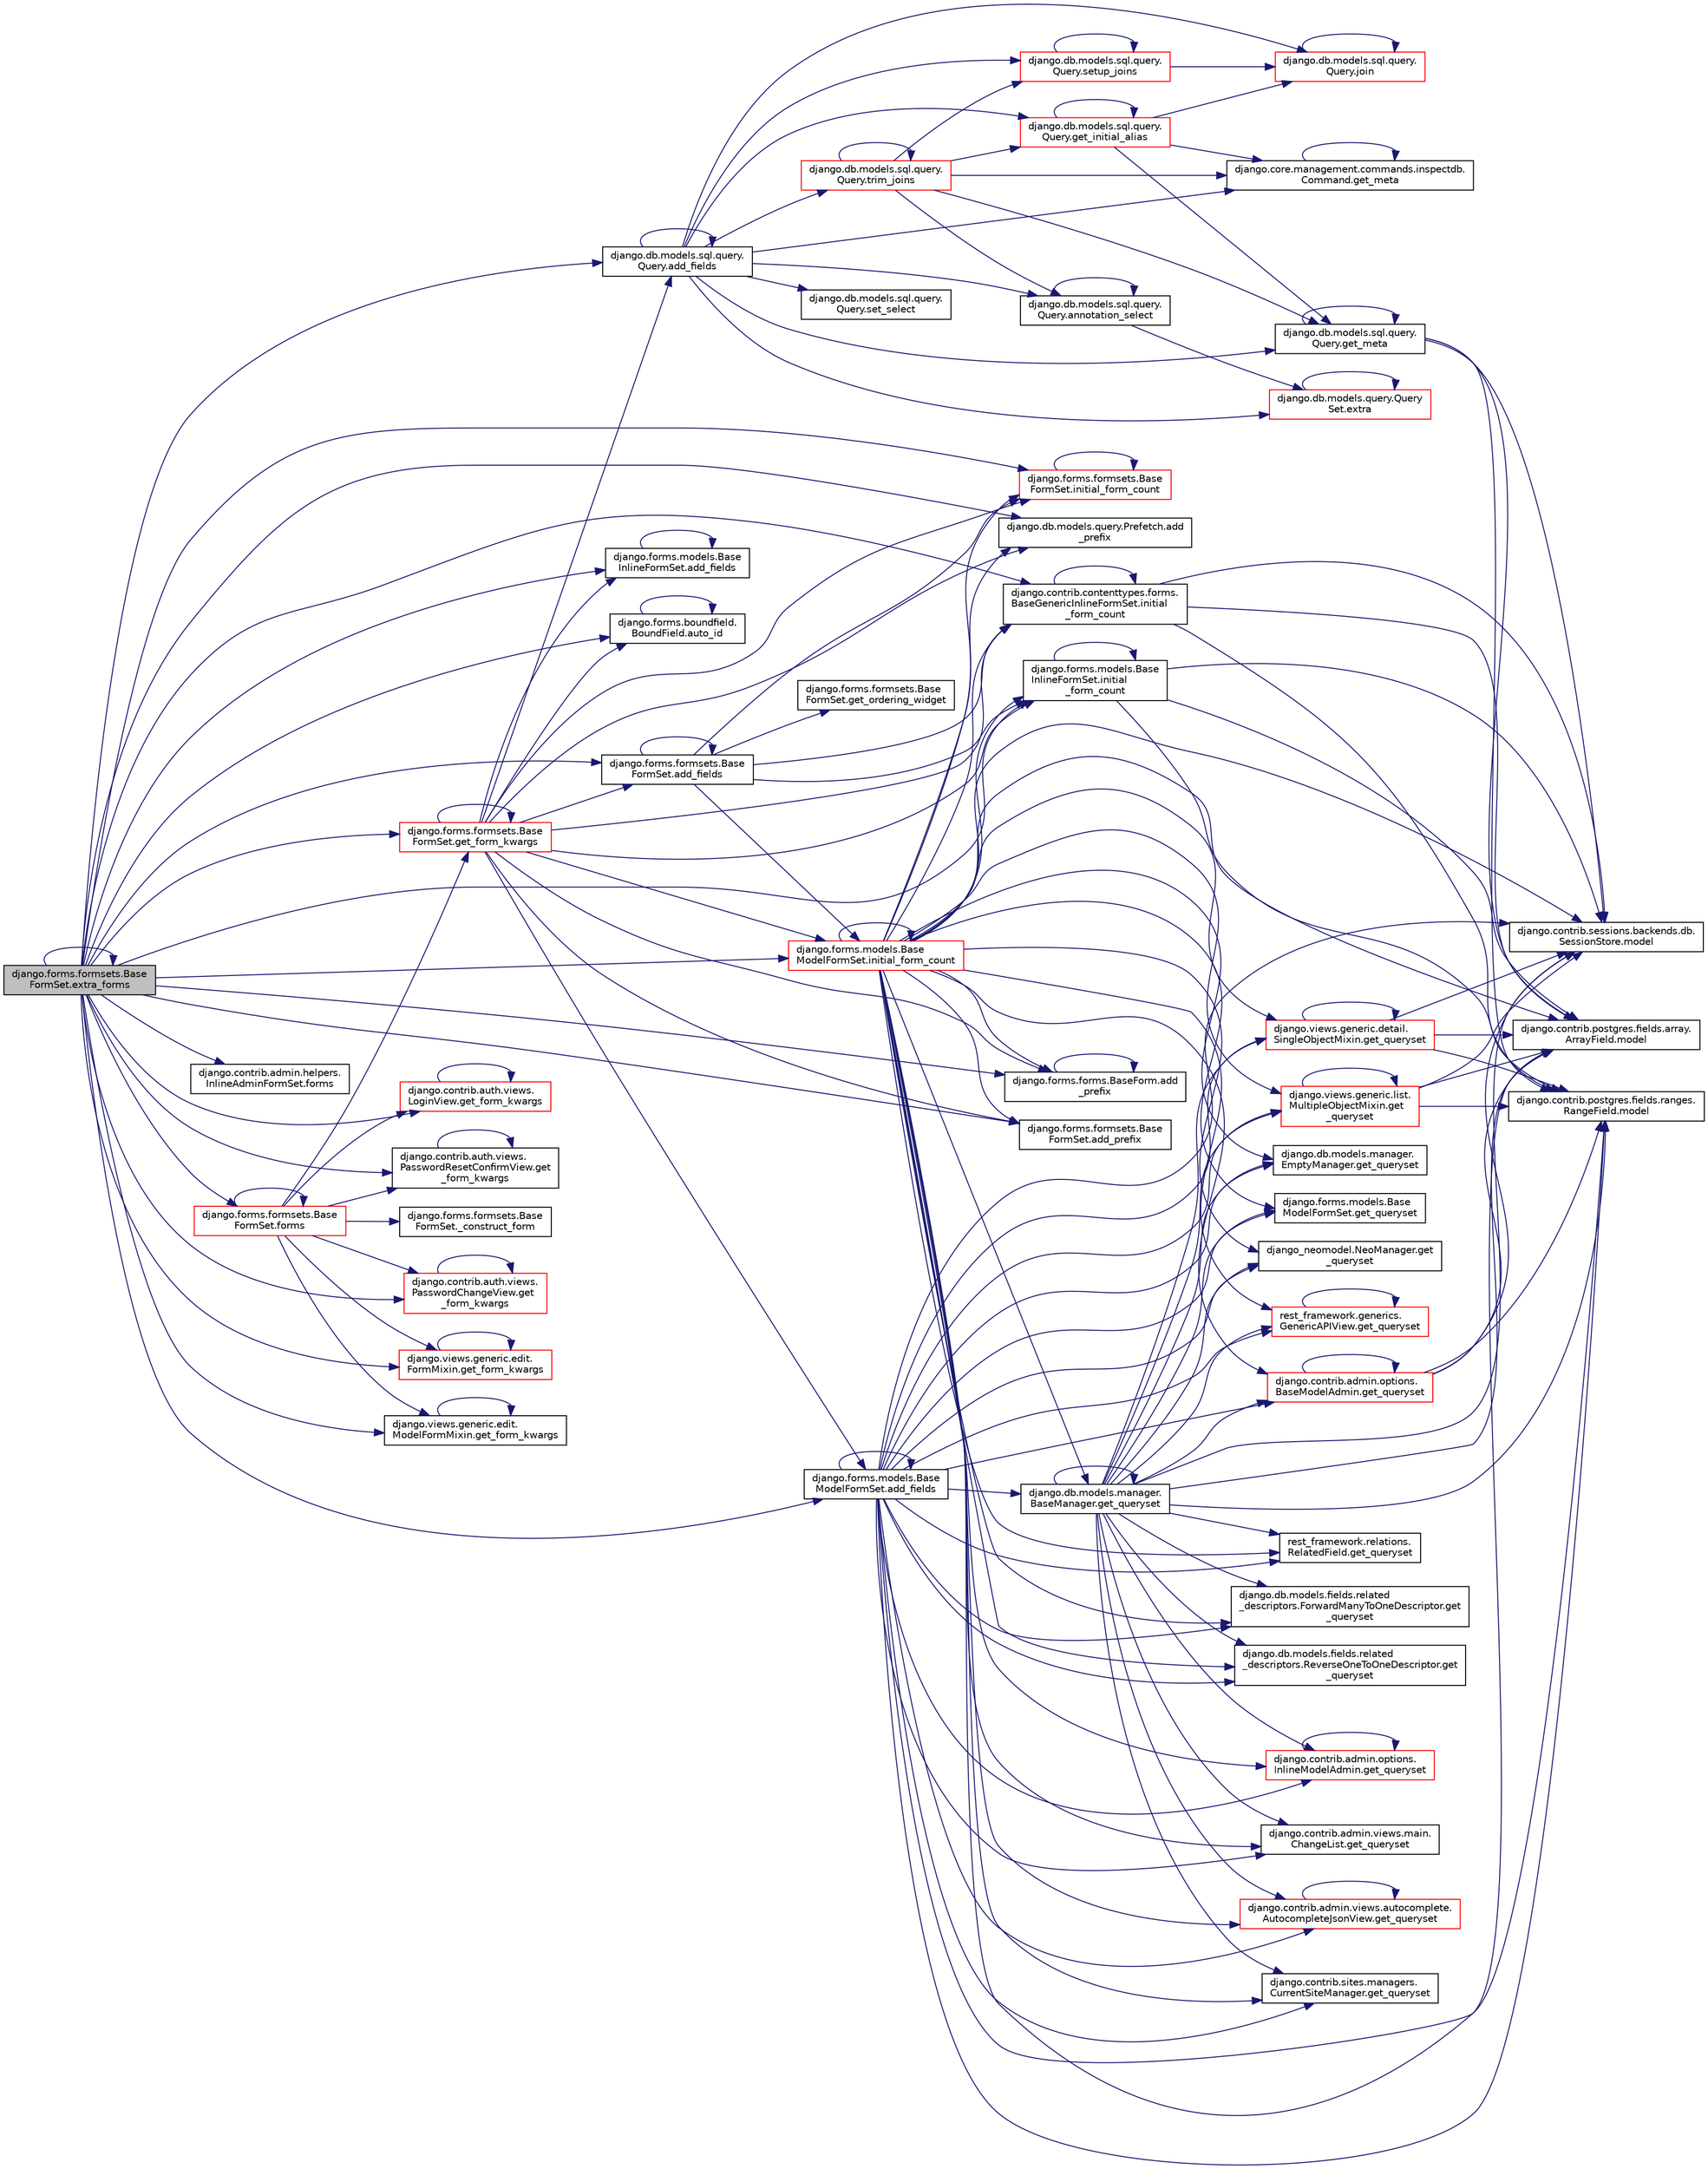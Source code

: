digraph "django.forms.formsets.BaseFormSet.extra_forms"
{
 // LATEX_PDF_SIZE
  edge [fontname="Helvetica",fontsize="10",labelfontname="Helvetica",labelfontsize="10"];
  node [fontname="Helvetica",fontsize="10",shape=record];
  rankdir="LR";
  Node1 [label="django.forms.formsets.Base\lFormSet.extra_forms",height=0.2,width=0.4,color="black", fillcolor="grey75", style="filled", fontcolor="black",tooltip=" "];
  Node1 -> Node2 [color="midnightblue",fontsize="10",style="solid",fontname="Helvetica"];
  Node2 [label="django.db.models.sql.query.\lQuery.add_fields",height=0.2,width=0.4,color="black", fillcolor="white", style="filled",URL="$d6/d30/classdjango_1_1db_1_1models_1_1sql_1_1query_1_1_query.html#a8ced3db76abd43e72de7ccbe8b829b14",tooltip=" "];
  Node2 -> Node2 [color="midnightblue",fontsize="10",style="solid",fontname="Helvetica"];
  Node2 -> Node3 [color="midnightblue",fontsize="10",style="solid",fontname="Helvetica"];
  Node3 [label="django.db.models.sql.query.\lQuery.annotation_select",height=0.2,width=0.4,color="black", fillcolor="white", style="filled",URL="$d6/d30/classdjango_1_1db_1_1models_1_1sql_1_1query_1_1_query.html#ab96b332a1af935fe6ea07d3d76fabcf9",tooltip=" "];
  Node3 -> Node3 [color="midnightblue",fontsize="10",style="solid",fontname="Helvetica"];
  Node3 -> Node4 [color="midnightblue",fontsize="10",style="solid",fontname="Helvetica"];
  Node4 [label="django.db.models.query.Query\lSet.extra",height=0.2,width=0.4,color="red", fillcolor="white", style="filled",URL="$dd/d94/classdjango_1_1db_1_1models_1_1query_1_1_query_set.html#a1405bbe85d19b17ccd4c18090c8785a4",tooltip=" "];
  Node4 -> Node4 [color="midnightblue",fontsize="10",style="solid",fontname="Helvetica"];
  Node2 -> Node4 [color="midnightblue",fontsize="10",style="solid",fontname="Helvetica"];
  Node2 -> Node9 [color="midnightblue",fontsize="10",style="solid",fontname="Helvetica"];
  Node9 [label="django.db.models.sql.query.\lQuery.get_initial_alias",height=0.2,width=0.4,color="red", fillcolor="white", style="filled",URL="$d6/d30/classdjango_1_1db_1_1models_1_1sql_1_1query_1_1_query.html#ab172d4240358ecbabc5efd8534a8f9d4",tooltip=" "];
  Node9 -> Node9 [color="midnightblue",fontsize="10",style="solid",fontname="Helvetica"];
  Node9 -> Node11 [color="midnightblue",fontsize="10",style="solid",fontname="Helvetica"];
  Node11 [label="django.db.models.sql.query.\lQuery.get_meta",height=0.2,width=0.4,color="black", fillcolor="white", style="filled",URL="$d6/d30/classdjango_1_1db_1_1models_1_1sql_1_1query_1_1_query.html#aa30c77f17e727571452948c86a5ae46c",tooltip=" "];
  Node11 -> Node11 [color="midnightblue",fontsize="10",style="solid",fontname="Helvetica"];
  Node11 -> Node12 [color="midnightblue",fontsize="10",style="solid",fontname="Helvetica"];
  Node12 [label="django.contrib.postgres.fields.array.\lArrayField.model",height=0.2,width=0.4,color="black", fillcolor="white", style="filled",URL="$dc/ddf/classdjango_1_1contrib_1_1postgres_1_1fields_1_1array_1_1_array_field.html#a43ec884d709f829e50c6881dc369ce94",tooltip=" "];
  Node11 -> Node13 [color="midnightblue",fontsize="10",style="solid",fontname="Helvetica"];
  Node13 [label="django.contrib.postgres.fields.ranges.\lRangeField.model",height=0.2,width=0.4,color="black", fillcolor="white", style="filled",URL="$d5/d99/classdjango_1_1contrib_1_1postgres_1_1fields_1_1ranges_1_1_range_field.html#a5f5cfd6917f141914484d606279cf20a",tooltip=" "];
  Node11 -> Node14 [color="midnightblue",fontsize="10",style="solid",fontname="Helvetica"];
  Node14 [label="django.contrib.sessions.backends.db.\lSessionStore.model",height=0.2,width=0.4,color="black", fillcolor="white", style="filled",URL="$d2/d1a/classdjango_1_1contrib_1_1sessions_1_1backends_1_1db_1_1_session_store.html#a9b2f42869f296eab5fab4dd5867285df",tooltip=" "];
  Node9 -> Node15 [color="midnightblue",fontsize="10",style="solid",fontname="Helvetica"];
  Node15 [label="django.core.management.commands.inspectdb.\lCommand.get_meta",height=0.2,width=0.4,color="black", fillcolor="white", style="filled",URL="$d4/d3c/classdjango_1_1core_1_1management_1_1commands_1_1inspectdb_1_1_command.html#a84c7804cefb08989eb63a01642ee2953",tooltip=" "];
  Node15 -> Node15 [color="midnightblue",fontsize="10",style="solid",fontname="Helvetica"];
  Node9 -> Node16 [color="midnightblue",fontsize="10",style="solid",fontname="Helvetica"];
  Node16 [label="django.db.models.sql.query.\lQuery.join",height=0.2,width=0.4,color="red", fillcolor="white", style="filled",URL="$d6/d30/classdjango_1_1db_1_1models_1_1sql_1_1query_1_1_query.html#a04fd40bf5f3d525ee7239445a1cf0a55",tooltip=" "];
  Node16 -> Node16 [color="midnightblue",fontsize="10",style="solid",fontname="Helvetica"];
  Node2 -> Node11 [color="midnightblue",fontsize="10",style="solid",fontname="Helvetica"];
  Node2 -> Node15 [color="midnightblue",fontsize="10",style="solid",fontname="Helvetica"];
  Node2 -> Node16 [color="midnightblue",fontsize="10",style="solid",fontname="Helvetica"];
  Node2 -> Node22 [color="midnightblue",fontsize="10",style="solid",fontname="Helvetica"];
  Node22 [label="django.db.models.sql.query.\lQuery.set_select",height=0.2,width=0.4,color="black", fillcolor="white", style="filled",URL="$d6/d30/classdjango_1_1db_1_1models_1_1sql_1_1query_1_1_query.html#a075b3181d7601dba2609e3f8cffe76b7",tooltip=" "];
  Node2 -> Node23 [color="midnightblue",fontsize="10",style="solid",fontname="Helvetica"];
  Node23 [label="django.db.models.sql.query.\lQuery.setup_joins",height=0.2,width=0.4,color="red", fillcolor="white", style="filled",URL="$d6/d30/classdjango_1_1db_1_1models_1_1sql_1_1query_1_1_query.html#a5563f8f12010024de28ac5a09aee4440",tooltip=" "];
  Node23 -> Node16 [color="midnightblue",fontsize="10",style="solid",fontname="Helvetica"];
  Node23 -> Node23 [color="midnightblue",fontsize="10",style="solid",fontname="Helvetica"];
  Node2 -> Node28 [color="midnightblue",fontsize="10",style="solid",fontname="Helvetica"];
  Node28 [label="django.db.models.sql.query.\lQuery.trim_joins",height=0.2,width=0.4,color="red", fillcolor="white", style="filled",URL="$d6/d30/classdjango_1_1db_1_1models_1_1sql_1_1query_1_1_query.html#a72de1a5660baaca4d5ba5325bb0277e4",tooltip=" "];
  Node28 -> Node3 [color="midnightblue",fontsize="10",style="solid",fontname="Helvetica"];
  Node28 -> Node9 [color="midnightblue",fontsize="10",style="solid",fontname="Helvetica"];
  Node28 -> Node11 [color="midnightblue",fontsize="10",style="solid",fontname="Helvetica"];
  Node28 -> Node15 [color="midnightblue",fontsize="10",style="solid",fontname="Helvetica"];
  Node28 -> Node23 [color="midnightblue",fontsize="10",style="solid",fontname="Helvetica"];
  Node28 -> Node28 [color="midnightblue",fontsize="10",style="solid",fontname="Helvetica"];
  Node1 -> Node32 [color="midnightblue",fontsize="10",style="solid",fontname="Helvetica"];
  Node32 [label="django.forms.formsets.Base\lFormSet.add_fields",height=0.2,width=0.4,color="black", fillcolor="white", style="filled",URL="$d5/d7f/classdjango_1_1forms_1_1formsets_1_1_base_form_set.html#a5139435e68b424b423f9b672f192ced6",tooltip=" "];
  Node32 -> Node32 [color="midnightblue",fontsize="10",style="solid",fontname="Helvetica"];
  Node32 -> Node33 [color="midnightblue",fontsize="10",style="solid",fontname="Helvetica"];
  Node33 [label="django.forms.formsets.Base\lFormSet.get_ordering_widget",height=0.2,width=0.4,color="black", fillcolor="white", style="filled",URL="$d5/d7f/classdjango_1_1forms_1_1formsets_1_1_base_form_set.html#a0547e9b35e303504356947ca027a375f",tooltip=" "];
  Node32 -> Node34 [color="midnightblue",fontsize="10",style="solid",fontname="Helvetica"];
  Node34 [label="django.contrib.contenttypes.forms.\lBaseGenericInlineFormSet.initial\l_form_count",height=0.2,width=0.4,color="black", fillcolor="white", style="filled",URL="$d5/ded/classdjango_1_1contrib_1_1contenttypes_1_1forms_1_1_base_generic_inline_form_set.html#ac3f6ce4eb97005dc1f89a2a478e321ea",tooltip=" "];
  Node34 -> Node34 [color="midnightblue",fontsize="10",style="solid",fontname="Helvetica"];
  Node34 -> Node12 [color="midnightblue",fontsize="10",style="solid",fontname="Helvetica"];
  Node34 -> Node13 [color="midnightblue",fontsize="10",style="solid",fontname="Helvetica"];
  Node34 -> Node14 [color="midnightblue",fontsize="10",style="solid",fontname="Helvetica"];
  Node32 -> Node35 [color="midnightblue",fontsize="10",style="solid",fontname="Helvetica"];
  Node35 [label="django.forms.formsets.Base\lFormSet.initial_form_count",height=0.2,width=0.4,color="red", fillcolor="white", style="filled",URL="$d5/d7f/classdjango_1_1forms_1_1formsets_1_1_base_form_set.html#a793420ef47cc932007c942f506a6be84",tooltip=" "];
  Node35 -> Node35 [color="midnightblue",fontsize="10",style="solid",fontname="Helvetica"];
  Node32 -> Node830 [color="midnightblue",fontsize="10",style="solid",fontname="Helvetica"];
  Node830 [label="django.forms.models.Base\lModelFormSet.initial_form_count",height=0.2,width=0.4,color="red", fillcolor="white", style="filled",URL="$d5/d31/classdjango_1_1forms_1_1models_1_1_base_model_form_set.html#a6a15e7dc230a83274059086c7297b540",tooltip=" "];
  Node830 -> Node821 [color="midnightblue",fontsize="10",style="solid",fontname="Helvetica"];
  Node821 [label="django.forms.forms.BaseForm.add\l_prefix",height=0.2,width=0.4,color="black", fillcolor="white", style="filled",URL="$d8/d44/classdjango_1_1forms_1_1forms_1_1_base_form.html#a1675d80825ffda150c10bb5d395a7533",tooltip=" "];
  Node821 -> Node821 [color="midnightblue",fontsize="10",style="solid",fontname="Helvetica"];
  Node830 -> Node822 [color="midnightblue",fontsize="10",style="solid",fontname="Helvetica"];
  Node822 [label="django.forms.formsets.Base\lFormSet.add_prefix",height=0.2,width=0.4,color="black", fillcolor="white", style="filled",URL="$d5/d7f/classdjango_1_1forms_1_1formsets_1_1_base_form_set.html#ab7c9950ee4e47460bda858b3cac9032e",tooltip=" "];
  Node830 -> Node823 [color="midnightblue",fontsize="10",style="solid",fontname="Helvetica"];
  Node823 [label="django.db.models.query.Prefetch.add\l_prefix",height=0.2,width=0.4,color="black", fillcolor="white", style="filled",URL="$d0/dbb/classdjango_1_1db_1_1models_1_1query_1_1_prefetch.html#a941eb118060011d33399f408d2ef3dfa",tooltip=" "];
  Node830 -> Node770 [color="midnightblue",fontsize="10",style="solid",fontname="Helvetica"];
  Node770 [label="django.contrib.admin.views.autocomplete.\lAutocompleteJsonView.get_queryset",height=0.2,width=0.4,color="red", fillcolor="white", style="filled",URL="$d5/d24/classdjango_1_1contrib_1_1admin_1_1views_1_1autocomplete_1_1_autocomplete_json_view.html#aeba422d947101bce361f0fd32ff7d4d4",tooltip=" "];
  Node770 -> Node770 [color="midnightblue",fontsize="10",style="solid",fontname="Helvetica"];
  Node830 -> Node771 [color="midnightblue",fontsize="10",style="solid",fontname="Helvetica"];
  Node771 [label="django.contrib.sites.managers.\lCurrentSiteManager.get_queryset",height=0.2,width=0.4,color="black", fillcolor="white", style="filled",URL="$dd/d05/classdjango_1_1contrib_1_1sites_1_1managers_1_1_current_site_manager.html#a62f5f3f9f1b932f3bcd36601d46e7509",tooltip=" "];
  Node830 -> Node772 [color="midnightblue",fontsize="10",style="solid",fontname="Helvetica"];
  Node772 [label="django.db.models.manager.\lBaseManager.get_queryset",height=0.2,width=0.4,color="black", fillcolor="white", style="filled",URL="$d1/d1c/classdjango_1_1db_1_1models_1_1manager_1_1_base_manager.html#af0391e929a911c2647412e6e030c28e8",tooltip="PROXIES TO QUERYSET #."];
  Node772 -> Node770 [color="midnightblue",fontsize="10",style="solid",fontname="Helvetica"];
  Node772 -> Node771 [color="midnightblue",fontsize="10",style="solid",fontname="Helvetica"];
  Node772 -> Node772 [color="midnightblue",fontsize="10",style="solid",fontname="Helvetica"];
  Node772 -> Node773 [color="midnightblue",fontsize="10",style="solid",fontname="Helvetica"];
  Node773 [label="django.db.models.manager.\lEmptyManager.get_queryset",height=0.2,width=0.4,color="black", fillcolor="white", style="filled",URL="$d6/da8/classdjango_1_1db_1_1models_1_1manager_1_1_empty_manager.html#a0a5e7cb6efe5e4cb3b15779cf64d1537",tooltip=" "];
  Node772 -> Node774 [color="midnightblue",fontsize="10",style="solid",fontname="Helvetica"];
  Node774 [label="django.forms.models.Base\lModelFormSet.get_queryset",height=0.2,width=0.4,color="black", fillcolor="white", style="filled",URL="$d5/d31/classdjango_1_1forms_1_1models_1_1_base_model_form_set.html#a0ac048453b4a14ff61ebb6c072c29e7e",tooltip=" "];
  Node772 -> Node775 [color="midnightblue",fontsize="10",style="solid",fontname="Helvetica"];
  Node775 [label="django.views.generic.detail.\lSingleObjectMixin.get_queryset",height=0.2,width=0.4,color="red", fillcolor="white", style="filled",URL="$d2/d8d/classdjango_1_1views_1_1generic_1_1detail_1_1_single_object_mixin.html#a7471c8ca174db55504da01b1a06cc5ba",tooltip=" "];
  Node775 -> Node775 [color="midnightblue",fontsize="10",style="solid",fontname="Helvetica"];
  Node775 -> Node12 [color="midnightblue",fontsize="10",style="solid",fontname="Helvetica"];
  Node775 -> Node13 [color="midnightblue",fontsize="10",style="solid",fontname="Helvetica"];
  Node775 -> Node14 [color="midnightblue",fontsize="10",style="solid",fontname="Helvetica"];
  Node772 -> Node777 [color="midnightblue",fontsize="10",style="solid",fontname="Helvetica"];
  Node777 [label="django.views.generic.list.\lMultipleObjectMixin.get\l_queryset",height=0.2,width=0.4,color="red", fillcolor="white", style="filled",URL="$dc/db8/classdjango_1_1views_1_1generic_1_1list_1_1_multiple_object_mixin.html#ad98185a338be30a3a7327fbb7c3b4a1a",tooltip=" "];
  Node777 -> Node777 [color="midnightblue",fontsize="10",style="solid",fontname="Helvetica"];
  Node777 -> Node12 [color="midnightblue",fontsize="10",style="solid",fontname="Helvetica"];
  Node777 -> Node13 [color="midnightblue",fontsize="10",style="solid",fontname="Helvetica"];
  Node777 -> Node14 [color="midnightblue",fontsize="10",style="solid",fontname="Helvetica"];
  Node772 -> Node798 [color="midnightblue",fontsize="10",style="solid",fontname="Helvetica"];
  Node798 [label="django_neomodel.NeoManager.get\l_queryset",height=0.2,width=0.4,color="black", fillcolor="white", style="filled",URL="$da/d60/classdjango__neomodel_1_1_neo_manager.html#a7e3562da1326a56612c8d989803cf747",tooltip=" "];
  Node772 -> Node799 [color="midnightblue",fontsize="10",style="solid",fontname="Helvetica"];
  Node799 [label="rest_framework.generics.\lGenericAPIView.get_queryset",height=0.2,width=0.4,color="red", fillcolor="white", style="filled",URL="$d9/d8f/classrest__framework_1_1generics_1_1_generic_a_p_i_view.html#a944b66f9ec49a9d053f34f77f22074da",tooltip=" "];
  Node799 -> Node799 [color="midnightblue",fontsize="10",style="solid",fontname="Helvetica"];
  Node772 -> Node800 [color="midnightblue",fontsize="10",style="solid",fontname="Helvetica"];
  Node800 [label="rest_framework.relations.\lRelatedField.get_queryset",height=0.2,width=0.4,color="black", fillcolor="white", style="filled",URL="$d4/d5c/classrest__framework_1_1relations_1_1_related_field.html#ab7b694008ab6552b950b0b1322d5fad1",tooltip=" "];
  Node772 -> Node801 [color="midnightblue",fontsize="10",style="solid",fontname="Helvetica"];
  Node801 [label="django.db.models.fields.related\l_descriptors.ForwardManyToOneDescriptor.get\l_queryset",height=0.2,width=0.4,color="black", fillcolor="white", style="filled",URL="$d8/d45/classdjango_1_1db_1_1models_1_1fields_1_1related__descriptors_1_1_forward_many_to_one_descriptor.html#a36718f48e6763e2926e8397e318e1322",tooltip=" "];
  Node772 -> Node802 [color="midnightblue",fontsize="10",style="solid",fontname="Helvetica"];
  Node802 [label="django.db.models.fields.related\l_descriptors.ReverseOneToOneDescriptor.get\l_queryset",height=0.2,width=0.4,color="black", fillcolor="white", style="filled",URL="$da/d7c/classdjango_1_1db_1_1models_1_1fields_1_1related__descriptors_1_1_reverse_one_to_one_descriptor.html#afb05e6f36e1366af21cb7ee1fa654cd7",tooltip=" "];
  Node772 -> Node803 [color="midnightblue",fontsize="10",style="solid",fontname="Helvetica"];
  Node803 [label="django.contrib.admin.options.\lBaseModelAdmin.get_queryset",height=0.2,width=0.4,color="red", fillcolor="white", style="filled",URL="$d3/dd6/classdjango_1_1contrib_1_1admin_1_1options_1_1_base_model_admin.html#a9dc124c9d075b1782f0338dd500ec940",tooltip=" "];
  Node803 -> Node803 [color="midnightblue",fontsize="10",style="solid",fontname="Helvetica"];
  Node803 -> Node12 [color="midnightblue",fontsize="10",style="solid",fontname="Helvetica"];
  Node803 -> Node13 [color="midnightblue",fontsize="10",style="solid",fontname="Helvetica"];
  Node803 -> Node14 [color="midnightblue",fontsize="10",style="solid",fontname="Helvetica"];
  Node772 -> Node804 [color="midnightblue",fontsize="10",style="solid",fontname="Helvetica"];
  Node804 [label="django.contrib.admin.options.\lInlineModelAdmin.get_queryset",height=0.2,width=0.4,color="red", fillcolor="white", style="filled",URL="$db/dbb/classdjango_1_1contrib_1_1admin_1_1options_1_1_inline_model_admin.html#adac95e1d43e73c3c82981ad56f2d62e2",tooltip=" "];
  Node804 -> Node804 [color="midnightblue",fontsize="10",style="solid",fontname="Helvetica"];
  Node772 -> Node806 [color="midnightblue",fontsize="10",style="solid",fontname="Helvetica"];
  Node806 [label="django.contrib.admin.views.main.\lChangeList.get_queryset",height=0.2,width=0.4,color="black", fillcolor="white", style="filled",URL="$d7/d58/classdjango_1_1contrib_1_1admin_1_1views_1_1main_1_1_change_list.html#a41f8c78806f49d2ff9e3857f046de3fb",tooltip=" "];
  Node772 -> Node12 [color="midnightblue",fontsize="10",style="solid",fontname="Helvetica"];
  Node772 -> Node13 [color="midnightblue",fontsize="10",style="solid",fontname="Helvetica"];
  Node772 -> Node14 [color="midnightblue",fontsize="10",style="solid",fontname="Helvetica"];
  Node830 -> Node773 [color="midnightblue",fontsize="10",style="solid",fontname="Helvetica"];
  Node830 -> Node774 [color="midnightblue",fontsize="10",style="solid",fontname="Helvetica"];
  Node830 -> Node775 [color="midnightblue",fontsize="10",style="solid",fontname="Helvetica"];
  Node830 -> Node777 [color="midnightblue",fontsize="10",style="solid",fontname="Helvetica"];
  Node830 -> Node798 [color="midnightblue",fontsize="10",style="solid",fontname="Helvetica"];
  Node830 -> Node799 [color="midnightblue",fontsize="10",style="solid",fontname="Helvetica"];
  Node830 -> Node800 [color="midnightblue",fontsize="10",style="solid",fontname="Helvetica"];
  Node830 -> Node801 [color="midnightblue",fontsize="10",style="solid",fontname="Helvetica"];
  Node830 -> Node802 [color="midnightblue",fontsize="10",style="solid",fontname="Helvetica"];
  Node830 -> Node803 [color="midnightblue",fontsize="10",style="solid",fontname="Helvetica"];
  Node830 -> Node804 [color="midnightblue",fontsize="10",style="solid",fontname="Helvetica"];
  Node830 -> Node806 [color="midnightblue",fontsize="10",style="solid",fontname="Helvetica"];
  Node830 -> Node34 [color="midnightblue",fontsize="10",style="solid",fontname="Helvetica"];
  Node830 -> Node35 [color="midnightblue",fontsize="10",style="solid",fontname="Helvetica"];
  Node830 -> Node830 [color="midnightblue",fontsize="10",style="solid",fontname="Helvetica"];
  Node830 -> Node833 [color="midnightblue",fontsize="10",style="solid",fontname="Helvetica"];
  Node833 [label="django.forms.models.Base\lInlineFormSet.initial\l_form_count",height=0.2,width=0.4,color="black", fillcolor="white", style="filled",URL="$d9/d21/classdjango_1_1forms_1_1models_1_1_base_inline_form_set.html#ac394f645606f0c6dac5adcfe180e1725",tooltip=" "];
  Node833 -> Node833 [color="midnightblue",fontsize="10",style="solid",fontname="Helvetica"];
  Node833 -> Node12 [color="midnightblue",fontsize="10",style="solid",fontname="Helvetica"];
  Node833 -> Node13 [color="midnightblue",fontsize="10",style="solid",fontname="Helvetica"];
  Node833 -> Node14 [color="midnightblue",fontsize="10",style="solid",fontname="Helvetica"];
  Node830 -> Node12 [color="midnightblue",fontsize="10",style="solid",fontname="Helvetica"];
  Node830 -> Node13 [color="midnightblue",fontsize="10",style="solid",fontname="Helvetica"];
  Node830 -> Node14 [color="midnightblue",fontsize="10",style="solid",fontname="Helvetica"];
  Node32 -> Node833 [color="midnightblue",fontsize="10",style="solid",fontname="Helvetica"];
  Node1 -> Node819 [color="midnightblue",fontsize="10",style="solid",fontname="Helvetica"];
  Node819 [label="django.forms.models.Base\lModelFormSet.add_fields",height=0.2,width=0.4,color="black", fillcolor="white", style="filled",URL="$d5/d31/classdjango_1_1forms_1_1models_1_1_base_model_form_set.html#a7ba87ca8389c133b3c62c02ec6183b2c",tooltip=" "];
  Node819 -> Node819 [color="midnightblue",fontsize="10",style="solid",fontname="Helvetica"];
  Node819 -> Node770 [color="midnightblue",fontsize="10",style="solid",fontname="Helvetica"];
  Node819 -> Node771 [color="midnightblue",fontsize="10",style="solid",fontname="Helvetica"];
  Node819 -> Node772 [color="midnightblue",fontsize="10",style="solid",fontname="Helvetica"];
  Node819 -> Node773 [color="midnightblue",fontsize="10",style="solid",fontname="Helvetica"];
  Node819 -> Node774 [color="midnightblue",fontsize="10",style="solid",fontname="Helvetica"];
  Node819 -> Node775 [color="midnightblue",fontsize="10",style="solid",fontname="Helvetica"];
  Node819 -> Node777 [color="midnightblue",fontsize="10",style="solid",fontname="Helvetica"];
  Node819 -> Node798 [color="midnightblue",fontsize="10",style="solid",fontname="Helvetica"];
  Node819 -> Node799 [color="midnightblue",fontsize="10",style="solid",fontname="Helvetica"];
  Node819 -> Node800 [color="midnightblue",fontsize="10",style="solid",fontname="Helvetica"];
  Node819 -> Node801 [color="midnightblue",fontsize="10",style="solid",fontname="Helvetica"];
  Node819 -> Node802 [color="midnightblue",fontsize="10",style="solid",fontname="Helvetica"];
  Node819 -> Node803 [color="midnightblue",fontsize="10",style="solid",fontname="Helvetica"];
  Node819 -> Node804 [color="midnightblue",fontsize="10",style="solid",fontname="Helvetica"];
  Node819 -> Node806 [color="midnightblue",fontsize="10",style="solid",fontname="Helvetica"];
  Node819 -> Node12 [color="midnightblue",fontsize="10",style="solid",fontname="Helvetica"];
  Node819 -> Node13 [color="midnightblue",fontsize="10",style="solid",fontname="Helvetica"];
  Node819 -> Node14 [color="midnightblue",fontsize="10",style="solid",fontname="Helvetica"];
  Node1 -> Node820 [color="midnightblue",fontsize="10",style="solid",fontname="Helvetica"];
  Node820 [label="django.forms.models.Base\lInlineFormSet.add_fields",height=0.2,width=0.4,color="black", fillcolor="white", style="filled",URL="$d9/d21/classdjango_1_1forms_1_1models_1_1_base_inline_form_set.html#a61cbb631d0a888f9d20bd98ad86cc402",tooltip=" "];
  Node820 -> Node820 [color="midnightblue",fontsize="10",style="solid",fontname="Helvetica"];
  Node1 -> Node821 [color="midnightblue",fontsize="10",style="solid",fontname="Helvetica"];
  Node1 -> Node822 [color="midnightblue",fontsize="10",style="solid",fontname="Helvetica"];
  Node1 -> Node823 [color="midnightblue",fontsize="10",style="solid",fontname="Helvetica"];
  Node1 -> Node59 [color="midnightblue",fontsize="10",style="solid",fontname="Helvetica"];
  Node59 [label="django.forms.boundfield.\lBoundField.auto_id",height=0.2,width=0.4,color="black", fillcolor="white", style="filled",URL="$da/d92/classdjango_1_1forms_1_1boundfield_1_1_bound_field.html#a68d9bfc7200f45392c4de7f4a9b73a28",tooltip=" "];
  Node59 -> Node59 [color="midnightblue",fontsize="10",style="solid",fontname="Helvetica"];
  Node1 -> Node1 [color="midnightblue",fontsize="10",style="solid",fontname="Helvetica"];
  Node1 -> Node1073 [color="midnightblue",fontsize="10",style="solid",fontname="Helvetica"];
  Node1073 [label="django.contrib.admin.helpers.\lInlineAdminFormSet.forms",height=0.2,width=0.4,color="black", fillcolor="white", style="filled",URL="$db/d43/classdjango_1_1contrib_1_1admin_1_1helpers_1_1_inline_admin_form_set.html#a5f7dea78364630b55ad61ef019a34edc",tooltip=" "];
  Node1 -> Node1074 [color="midnightblue",fontsize="10",style="solid",fontname="Helvetica"];
  Node1074 [label="django.forms.formsets.Base\lFormSet.forms",height=0.2,width=0.4,color="red", fillcolor="white", style="filled",URL="$d5/d7f/classdjango_1_1forms_1_1formsets_1_1_base_form_set.html#a70cad149ce8de04397ad6b31f5f5497c",tooltip=" "];
  Node1074 -> Node1075 [color="midnightblue",fontsize="10",style="solid",fontname="Helvetica"];
  Node1075 [label="django.forms.formsets.Base\lFormSet._construct_form",height=0.2,width=0.4,color="black", fillcolor="white", style="filled",URL="$d5/d7f/classdjango_1_1forms_1_1formsets_1_1_base_form_set.html#a77fbc0c9ae5a83ab728e709a4a313aa3",tooltip=" "];
  Node1074 -> Node1074 [color="midnightblue",fontsize="10",style="solid",fontname="Helvetica"];
  Node1074 -> Node808 [color="midnightblue",fontsize="10",style="solid",fontname="Helvetica"];
  Node808 [label="django.contrib.auth.views.\lLoginView.get_form_kwargs",height=0.2,width=0.4,color="red", fillcolor="white", style="filled",URL="$dd/d60/classdjango_1_1contrib_1_1auth_1_1views_1_1_login_view.html#acfe4d8339fbf103b4d0a3ab00ca515cb",tooltip=" "];
  Node808 -> Node808 [color="midnightblue",fontsize="10",style="solid",fontname="Helvetica"];
  Node1074 -> Node809 [color="midnightblue",fontsize="10",style="solid",fontname="Helvetica"];
  Node809 [label="django.contrib.auth.views.\lPasswordResetConfirmView.get\l_form_kwargs",height=0.2,width=0.4,color="black", fillcolor="white", style="filled",URL="$da/d2d/classdjango_1_1contrib_1_1auth_1_1views_1_1_password_reset_confirm_view.html#a98c2c808d29b0e81720825d01c0d0de3",tooltip=" "];
  Node809 -> Node809 [color="midnightblue",fontsize="10",style="solid",fontname="Helvetica"];
  Node1074 -> Node810 [color="midnightblue",fontsize="10",style="solid",fontname="Helvetica"];
  Node810 [label="django.contrib.auth.views.\lPasswordChangeView.get\l_form_kwargs",height=0.2,width=0.4,color="red", fillcolor="white", style="filled",URL="$d6/de8/classdjango_1_1contrib_1_1auth_1_1views_1_1_password_change_view.html#a819ee3cbfcf3ce40a8a1aa66bef97850",tooltip=" "];
  Node810 -> Node810 [color="midnightblue",fontsize="10",style="solid",fontname="Helvetica"];
  Node1074 -> Node811 [color="midnightblue",fontsize="10",style="solid",fontname="Helvetica"];
  Node811 [label="django.views.generic.edit.\lFormMixin.get_form_kwargs",height=0.2,width=0.4,color="red", fillcolor="white", style="filled",URL="$df/d6a/classdjango_1_1views_1_1generic_1_1edit_1_1_form_mixin.html#a39553a35fb3f5f55c90d9f6355a57b78",tooltip=" "];
  Node811 -> Node811 [color="midnightblue",fontsize="10",style="solid",fontname="Helvetica"];
  Node1074 -> Node817 [color="midnightblue",fontsize="10",style="solid",fontname="Helvetica"];
  Node817 [label="django.views.generic.edit.\lModelFormMixin.get_form_kwargs",height=0.2,width=0.4,color="black", fillcolor="white", style="filled",URL="$d9/de4/classdjango_1_1views_1_1generic_1_1edit_1_1_model_form_mixin.html#acb84732059397043dfe04440b12ac05b",tooltip=" "];
  Node817 -> Node817 [color="midnightblue",fontsize="10",style="solid",fontname="Helvetica"];
  Node1074 -> Node818 [color="midnightblue",fontsize="10",style="solid",fontname="Helvetica"];
  Node818 [label="django.forms.formsets.Base\lFormSet.get_form_kwargs",height=0.2,width=0.4,color="red", fillcolor="white", style="filled",URL="$d5/d7f/classdjango_1_1forms_1_1formsets_1_1_base_form_set.html#a88de5b295c9504269cae259b3bcefc93",tooltip=" "];
  Node818 -> Node2 [color="midnightblue",fontsize="10",style="solid",fontname="Helvetica"];
  Node818 -> Node32 [color="midnightblue",fontsize="10",style="solid",fontname="Helvetica"];
  Node818 -> Node819 [color="midnightblue",fontsize="10",style="solid",fontname="Helvetica"];
  Node818 -> Node820 [color="midnightblue",fontsize="10",style="solid",fontname="Helvetica"];
  Node818 -> Node821 [color="midnightblue",fontsize="10",style="solid",fontname="Helvetica"];
  Node818 -> Node822 [color="midnightblue",fontsize="10",style="solid",fontname="Helvetica"];
  Node818 -> Node823 [color="midnightblue",fontsize="10",style="solid",fontname="Helvetica"];
  Node818 -> Node59 [color="midnightblue",fontsize="10",style="solid",fontname="Helvetica"];
  Node818 -> Node818 [color="midnightblue",fontsize="10",style="solid",fontname="Helvetica"];
  Node818 -> Node34 [color="midnightblue",fontsize="10",style="solid",fontname="Helvetica"];
  Node818 -> Node35 [color="midnightblue",fontsize="10",style="solid",fontname="Helvetica"];
  Node818 -> Node830 [color="midnightblue",fontsize="10",style="solid",fontname="Helvetica"];
  Node818 -> Node833 [color="midnightblue",fontsize="10",style="solid",fontname="Helvetica"];
  Node1 -> Node808 [color="midnightblue",fontsize="10",style="solid",fontname="Helvetica"];
  Node1 -> Node809 [color="midnightblue",fontsize="10",style="solid",fontname="Helvetica"];
  Node1 -> Node810 [color="midnightblue",fontsize="10",style="solid",fontname="Helvetica"];
  Node1 -> Node811 [color="midnightblue",fontsize="10",style="solid",fontname="Helvetica"];
  Node1 -> Node817 [color="midnightblue",fontsize="10",style="solid",fontname="Helvetica"];
  Node1 -> Node818 [color="midnightblue",fontsize="10",style="solid",fontname="Helvetica"];
  Node1 -> Node34 [color="midnightblue",fontsize="10",style="solid",fontname="Helvetica"];
  Node1 -> Node35 [color="midnightblue",fontsize="10",style="solid",fontname="Helvetica"];
  Node1 -> Node830 [color="midnightblue",fontsize="10",style="solid",fontname="Helvetica"];
  Node1 -> Node833 [color="midnightblue",fontsize="10",style="solid",fontname="Helvetica"];
}

